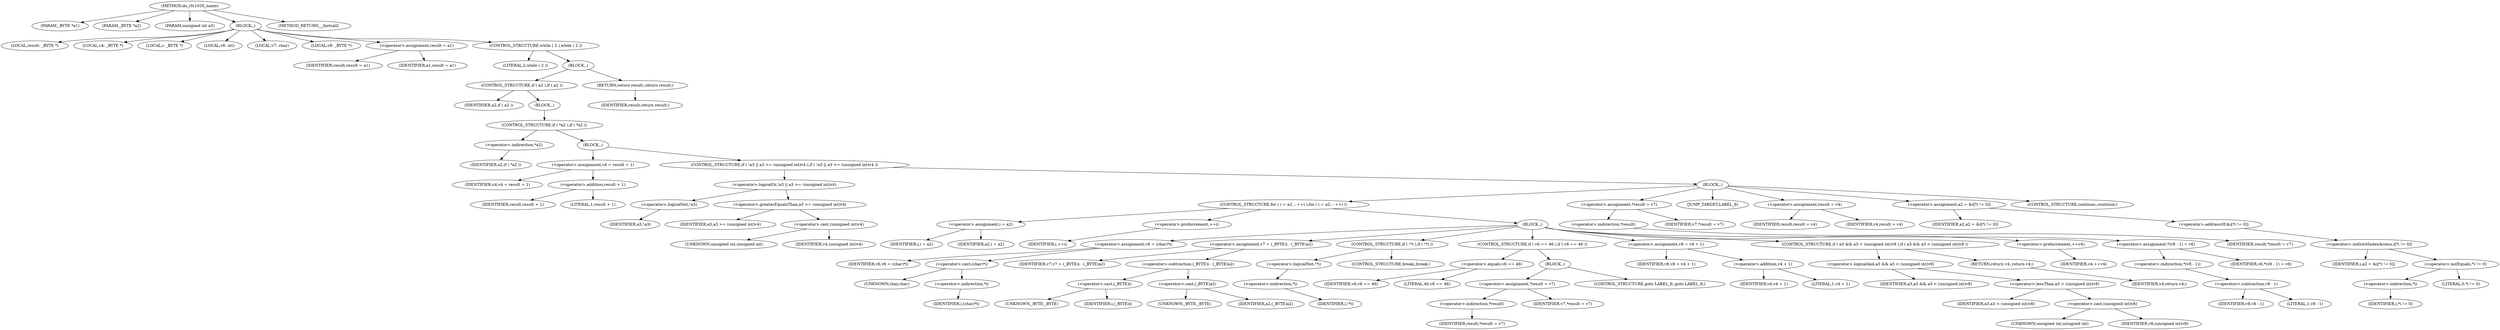 digraph do_rfc1035_name {  
"1000107" [label = "(METHOD,do_rfc1035_name)" ]
"1000108" [label = "(PARAM,_BYTE *a1)" ]
"1000109" [label = "(PARAM,_BYTE *a2)" ]
"1000110" [label = "(PARAM,unsigned int a3)" ]
"1000111" [label = "(BLOCK,,)" ]
"1000112" [label = "(LOCAL,result: _BYTE *)" ]
"1000113" [label = "(LOCAL,v4: _BYTE *)" ]
"1000114" [label = "(LOCAL,i: _BYTE *)" ]
"1000115" [label = "(LOCAL,v6: int)" ]
"1000116" [label = "(LOCAL,v7: char)" ]
"1000117" [label = "(LOCAL,v8: _BYTE *)" ]
"1000118" [label = "(<operator>.assignment,result = a1)" ]
"1000119" [label = "(IDENTIFIER,result,result = a1)" ]
"1000120" [label = "(IDENTIFIER,a1,result = a1)" ]
"1000121" [label = "(CONTROL_STRUCTURE,while ( 2 ),while ( 2 ))" ]
"1000122" [label = "(LITERAL,2,while ( 2 ))" ]
"1000123" [label = "(BLOCK,,)" ]
"1000124" [label = "(CONTROL_STRUCTURE,if ( a2 ),if ( a2 ))" ]
"1000125" [label = "(IDENTIFIER,a2,if ( a2 ))" ]
"1000126" [label = "(BLOCK,,)" ]
"1000127" [label = "(CONTROL_STRUCTURE,if ( *a2 ),if ( *a2 ))" ]
"1000128" [label = "(<operator>.indirection,*a2)" ]
"1000129" [label = "(IDENTIFIER,a2,if ( *a2 ))" ]
"1000130" [label = "(BLOCK,,)" ]
"1000131" [label = "(<operator>.assignment,v4 = result + 1)" ]
"1000132" [label = "(IDENTIFIER,v4,v4 = result + 1)" ]
"1000133" [label = "(<operator>.addition,result + 1)" ]
"1000134" [label = "(IDENTIFIER,result,result + 1)" ]
"1000135" [label = "(LITERAL,1,result + 1)" ]
"1000136" [label = "(CONTROL_STRUCTURE,if ( !a3 || a3 >= (unsigned int)v4 ),if ( !a3 || a3 >= (unsigned int)v4 ))" ]
"1000137" [label = "(<operator>.logicalOr,!a3 || a3 >= (unsigned int)v4)" ]
"1000138" [label = "(<operator>.logicalNot,!a3)" ]
"1000139" [label = "(IDENTIFIER,a3,!a3)" ]
"1000140" [label = "(<operator>.greaterEqualsThan,a3 >= (unsigned int)v4)" ]
"1000141" [label = "(IDENTIFIER,a3,a3 >= (unsigned int)v4)" ]
"1000142" [label = "(<operator>.cast,(unsigned int)v4)" ]
"1000143" [label = "(UNKNOWN,unsigned int,unsigned int)" ]
"1000144" [label = "(IDENTIFIER,v4,(unsigned int)v4)" ]
"1000145" [label = "(BLOCK,,)" ]
"1000146" [label = "(CONTROL_STRUCTURE,for ( i = a2; ; ++i ),for ( i = a2; ; ++i ))" ]
"1000147" [label = "(<operator>.assignment,i = a2)" ]
"1000148" [label = "(IDENTIFIER,i,i = a2)" ]
"1000149" [label = "(IDENTIFIER,a2,i = a2)" ]
"1000150" [label = "(<operator>.preIncrement,++i)" ]
"1000151" [label = "(IDENTIFIER,i,++i)" ]
"1000152" [label = "(BLOCK,,)" ]
"1000153" [label = "(<operator>.assignment,v6 = (char)*i)" ]
"1000154" [label = "(IDENTIFIER,v6,v6 = (char)*i)" ]
"1000155" [label = "(<operator>.cast,(char)*i)" ]
"1000156" [label = "(UNKNOWN,char,char)" ]
"1000157" [label = "(<operator>.indirection,*i)" ]
"1000158" [label = "(IDENTIFIER,i,(char)*i)" ]
"1000159" [label = "(<operator>.assignment,v7 = (_BYTE)i - (_BYTE)a2)" ]
"1000160" [label = "(IDENTIFIER,v7,v7 = (_BYTE)i - (_BYTE)a2)" ]
"1000161" [label = "(<operator>.subtraction,(_BYTE)i - (_BYTE)a2)" ]
"1000162" [label = "(<operator>.cast,(_BYTE)i)" ]
"1000163" [label = "(UNKNOWN,_BYTE,_BYTE)" ]
"1000164" [label = "(IDENTIFIER,i,(_BYTE)i)" ]
"1000165" [label = "(<operator>.cast,(_BYTE)a2)" ]
"1000166" [label = "(UNKNOWN,_BYTE,_BYTE)" ]
"1000167" [label = "(IDENTIFIER,a2,(_BYTE)a2)" ]
"1000168" [label = "(CONTROL_STRUCTURE,if ( !*i ),if ( !*i ))" ]
"1000169" [label = "(<operator>.logicalNot,!*i)" ]
"1000170" [label = "(<operator>.indirection,*i)" ]
"1000171" [label = "(IDENTIFIER,i,!*i)" ]
"1000172" [label = "(CONTROL_STRUCTURE,break;,break;)" ]
"1000173" [label = "(CONTROL_STRUCTURE,if ( v6 == 46 ),if ( v6 == 46 ))" ]
"1000174" [label = "(<operator>.equals,v6 == 46)" ]
"1000175" [label = "(IDENTIFIER,v6,v6 == 46)" ]
"1000176" [label = "(LITERAL,46,v6 == 46)" ]
"1000177" [label = "(BLOCK,,)" ]
"1000178" [label = "(<operator>.assignment,*result = v7)" ]
"1000179" [label = "(<operator>.indirection,*result)" ]
"1000180" [label = "(IDENTIFIER,result,*result = v7)" ]
"1000181" [label = "(IDENTIFIER,v7,*result = v7)" ]
"1000182" [label = "(CONTROL_STRUCTURE,goto LABEL_9;,goto LABEL_9;)" ]
"1000183" [label = "(<operator>.assignment,v8 = v4 + 1)" ]
"1000184" [label = "(IDENTIFIER,v8,v8 = v4 + 1)" ]
"1000185" [label = "(<operator>.addition,v4 + 1)" ]
"1000186" [label = "(IDENTIFIER,v4,v4 + 1)" ]
"1000187" [label = "(LITERAL,1,v4 + 1)" ]
"1000188" [label = "(CONTROL_STRUCTURE,if ( a3 && a3 < (unsigned int)v8 ),if ( a3 && a3 < (unsigned int)v8 ))" ]
"1000189" [label = "(<operator>.logicalAnd,a3 && a3 < (unsigned int)v8)" ]
"1000190" [label = "(IDENTIFIER,a3,a3 && a3 < (unsigned int)v8)" ]
"1000191" [label = "(<operator>.lessThan,a3 < (unsigned int)v8)" ]
"1000192" [label = "(IDENTIFIER,a3,a3 < (unsigned int)v8)" ]
"1000193" [label = "(<operator>.cast,(unsigned int)v8)" ]
"1000194" [label = "(UNKNOWN,unsigned int,unsigned int)" ]
"1000195" [label = "(IDENTIFIER,v8,(unsigned int)v8)" ]
"1000196" [label = "(RETURN,return v4;,return v4;)" ]
"1000197" [label = "(IDENTIFIER,v4,return v4;)" ]
"1000198" [label = "(<operator>.preIncrement,++v4)" ]
"1000199" [label = "(IDENTIFIER,v4,++v4)" ]
"1000200" [label = "(<operator>.assignment,*(v8 - 1) = v6)" ]
"1000201" [label = "(<operator>.indirection,*(v8 - 1))" ]
"1000202" [label = "(<operator>.subtraction,v8 - 1)" ]
"1000203" [label = "(IDENTIFIER,v8,v8 - 1)" ]
"1000204" [label = "(LITERAL,1,v8 - 1)" ]
"1000205" [label = "(IDENTIFIER,v6,*(v8 - 1) = v6)" ]
"1000206" [label = "(<operator>.assignment,*result = v7)" ]
"1000207" [label = "(<operator>.indirection,*result)" ]
"1000208" [label = "(IDENTIFIER,result,*result = v7)" ]
"1000209" [label = "(IDENTIFIER,v7,*result = v7)" ]
"1000210" [label = "(JUMP_TARGET,LABEL_9)" ]
"1000211" [label = "(<operator>.assignment,result = v4)" ]
"1000212" [label = "(IDENTIFIER,result,result = v4)" ]
"1000213" [label = "(IDENTIFIER,v4,result = v4)" ]
"1000214" [label = "(<operator>.assignment,a2 = &i[*i != 0])" ]
"1000215" [label = "(IDENTIFIER,a2,a2 = &i[*i != 0])" ]
"1000216" [label = "(<operator>.addressOf,&i[*i != 0])" ]
"1000217" [label = "(<operator>.indirectIndexAccess,i[*i != 0])" ]
"1000218" [label = "(IDENTIFIER,i,a2 = &i[*i != 0])" ]
"1000219" [label = "(<operator>.notEquals,*i != 0)" ]
"1000220" [label = "(<operator>.indirection,*i)" ]
"1000221" [label = "(IDENTIFIER,i,*i != 0)" ]
"1000222" [label = "(LITERAL,0,*i != 0)" ]
"1000223" [label = "(CONTROL_STRUCTURE,continue;,continue;)" ]
"1000224" [label = "(RETURN,return result;,return result;)" ]
"1000225" [label = "(IDENTIFIER,result,return result;)" ]
"1000226" [label = "(METHOD_RETURN,__fastcall)" ]
  "1000107" -> "1000108" 
  "1000107" -> "1000109" 
  "1000107" -> "1000110" 
  "1000107" -> "1000111" 
  "1000107" -> "1000226" 
  "1000111" -> "1000112" 
  "1000111" -> "1000113" 
  "1000111" -> "1000114" 
  "1000111" -> "1000115" 
  "1000111" -> "1000116" 
  "1000111" -> "1000117" 
  "1000111" -> "1000118" 
  "1000111" -> "1000121" 
  "1000118" -> "1000119" 
  "1000118" -> "1000120" 
  "1000121" -> "1000122" 
  "1000121" -> "1000123" 
  "1000123" -> "1000124" 
  "1000123" -> "1000224" 
  "1000124" -> "1000125" 
  "1000124" -> "1000126" 
  "1000126" -> "1000127" 
  "1000127" -> "1000128" 
  "1000127" -> "1000130" 
  "1000128" -> "1000129" 
  "1000130" -> "1000131" 
  "1000130" -> "1000136" 
  "1000131" -> "1000132" 
  "1000131" -> "1000133" 
  "1000133" -> "1000134" 
  "1000133" -> "1000135" 
  "1000136" -> "1000137" 
  "1000136" -> "1000145" 
  "1000137" -> "1000138" 
  "1000137" -> "1000140" 
  "1000138" -> "1000139" 
  "1000140" -> "1000141" 
  "1000140" -> "1000142" 
  "1000142" -> "1000143" 
  "1000142" -> "1000144" 
  "1000145" -> "1000146" 
  "1000145" -> "1000206" 
  "1000145" -> "1000210" 
  "1000145" -> "1000211" 
  "1000145" -> "1000214" 
  "1000145" -> "1000223" 
  "1000146" -> "1000147" 
  "1000146" -> "1000150" 
  "1000146" -> "1000152" 
  "1000147" -> "1000148" 
  "1000147" -> "1000149" 
  "1000150" -> "1000151" 
  "1000152" -> "1000153" 
  "1000152" -> "1000159" 
  "1000152" -> "1000168" 
  "1000152" -> "1000173" 
  "1000152" -> "1000183" 
  "1000152" -> "1000188" 
  "1000152" -> "1000198" 
  "1000152" -> "1000200" 
  "1000153" -> "1000154" 
  "1000153" -> "1000155" 
  "1000155" -> "1000156" 
  "1000155" -> "1000157" 
  "1000157" -> "1000158" 
  "1000159" -> "1000160" 
  "1000159" -> "1000161" 
  "1000161" -> "1000162" 
  "1000161" -> "1000165" 
  "1000162" -> "1000163" 
  "1000162" -> "1000164" 
  "1000165" -> "1000166" 
  "1000165" -> "1000167" 
  "1000168" -> "1000169" 
  "1000168" -> "1000172" 
  "1000169" -> "1000170" 
  "1000170" -> "1000171" 
  "1000173" -> "1000174" 
  "1000173" -> "1000177" 
  "1000174" -> "1000175" 
  "1000174" -> "1000176" 
  "1000177" -> "1000178" 
  "1000177" -> "1000182" 
  "1000178" -> "1000179" 
  "1000178" -> "1000181" 
  "1000179" -> "1000180" 
  "1000183" -> "1000184" 
  "1000183" -> "1000185" 
  "1000185" -> "1000186" 
  "1000185" -> "1000187" 
  "1000188" -> "1000189" 
  "1000188" -> "1000196" 
  "1000189" -> "1000190" 
  "1000189" -> "1000191" 
  "1000191" -> "1000192" 
  "1000191" -> "1000193" 
  "1000193" -> "1000194" 
  "1000193" -> "1000195" 
  "1000196" -> "1000197" 
  "1000198" -> "1000199" 
  "1000200" -> "1000201" 
  "1000200" -> "1000205" 
  "1000201" -> "1000202" 
  "1000202" -> "1000203" 
  "1000202" -> "1000204" 
  "1000206" -> "1000207" 
  "1000206" -> "1000209" 
  "1000207" -> "1000208" 
  "1000211" -> "1000212" 
  "1000211" -> "1000213" 
  "1000214" -> "1000215" 
  "1000214" -> "1000216" 
  "1000216" -> "1000217" 
  "1000217" -> "1000218" 
  "1000217" -> "1000219" 
  "1000219" -> "1000220" 
  "1000219" -> "1000222" 
  "1000220" -> "1000221" 
  "1000224" -> "1000225" 
}
